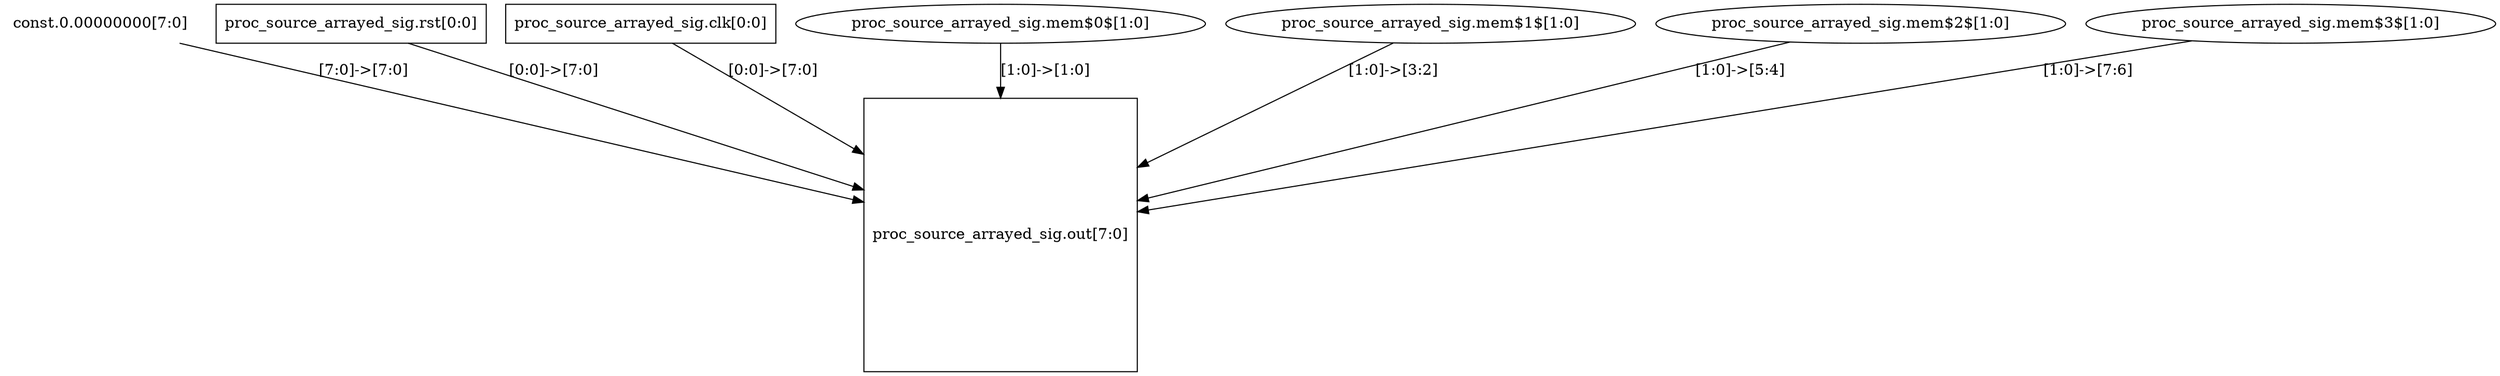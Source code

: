 digraph G {
	"const.0.00000000" [shape=none, label="const.0.00000000[7:0]"];
	"const.0.00000000" -> "proc_source_arrayed_sig.out"[label="[7:0]->[7:0]"];
	"proc_source_arrayed_sig.rst" -> "proc_source_arrayed_sig.out"[label="[0:0]->[7:0]"];
	"proc_source_arrayed_sig.clk" -> "proc_source_arrayed_sig.out"[label="[0:0]->[7:0]"];
	"proc_source_arrayed_sig.mem$0$" -> "proc_source_arrayed_sig.out"[label="[1:0]->[1:0]"];
	"proc_source_arrayed_sig.mem$1$" -> "proc_source_arrayed_sig.out"[label="[1:0]->[3:2]"];
	"proc_source_arrayed_sig.mem$2$" -> "proc_source_arrayed_sig.out"[label="[1:0]->[5:4]"];
	"proc_source_arrayed_sig.mem$3$" -> "proc_source_arrayed_sig.out"[label="[1:0]->[7:6]"];
	"proc_source_arrayed_sig.clk" [shape=rectangle, label="proc_source_arrayed_sig.clk[0:0]"];
	"proc_source_arrayed_sig.mem$0$" [shape=ellipse, label="proc_source_arrayed_sig.mem$0$[1:0]"];
	"proc_source_arrayed_sig.mem$1$" [shape=ellipse, label="proc_source_arrayed_sig.mem$1$[1:0]"];
	"proc_source_arrayed_sig.mem$2$" [shape=ellipse, label="proc_source_arrayed_sig.mem$2$[1:0]"];
	"proc_source_arrayed_sig.mem$3$" [shape=ellipse, label="proc_source_arrayed_sig.mem$3$[1:0]"];
	"proc_source_arrayed_sig.out" [shape=square, label="proc_source_arrayed_sig.out[7:0]"];
	"proc_source_arrayed_sig.rst" [shape=rectangle, label="proc_source_arrayed_sig.rst[0:0]"];
}
